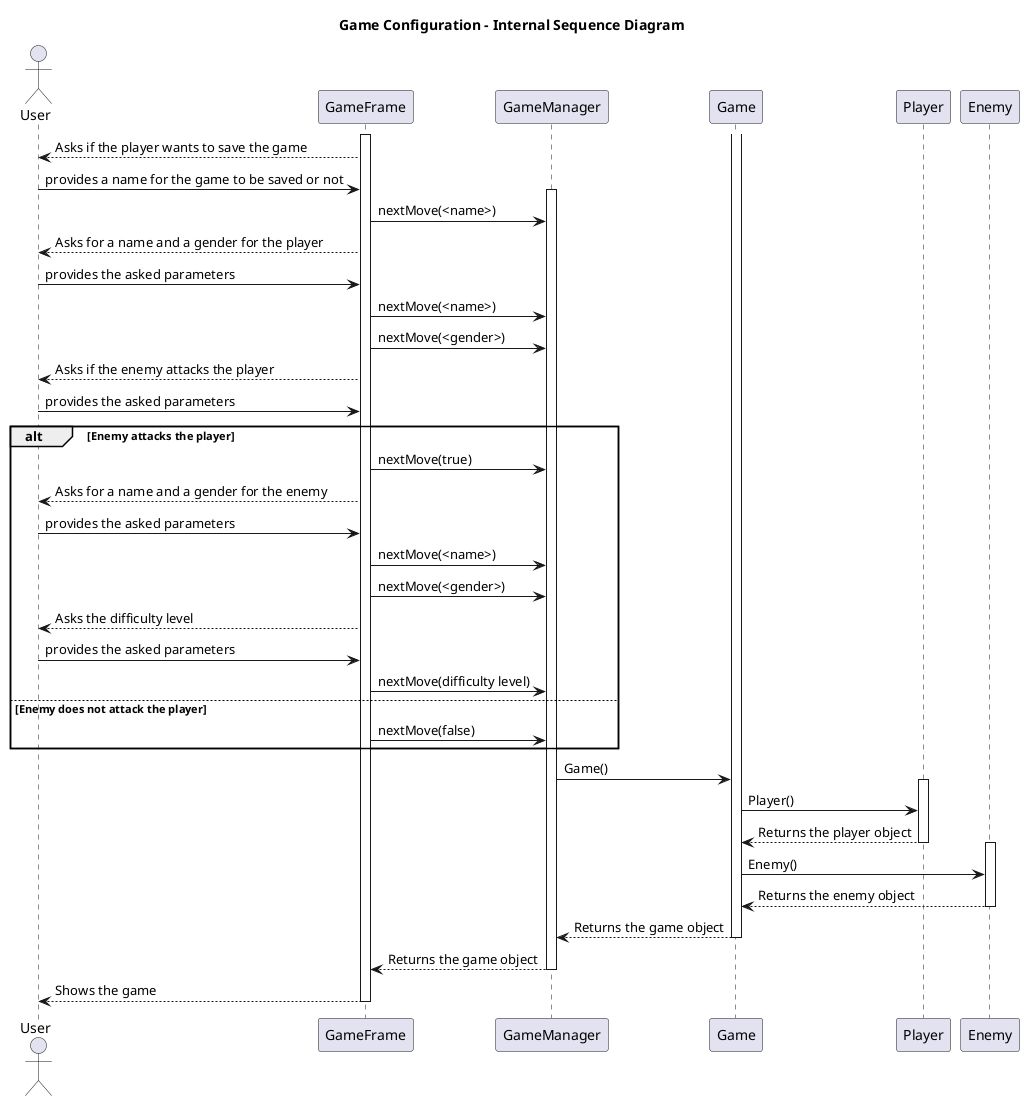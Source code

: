 @startuml GameConfigurationInternalSequenceDiagram

title Game Configuration - Internal Sequence Diagram

actor User
participant GameFrame
participant GameManager
participant Game
participant Player
participant Enemy

activate GameFrame
GameFrame --> User : Asks if the player wants to save the game
User -> GameFrame : provides a name for the game to be saved or not
activate GameManager
GameFrame -> GameManager : nextMove(<name>)
GameFrame --> User: Asks for a name and a gender for the player
User -> GameFrame : provides the asked parameters
GameFrame -> GameManager : nextMove(<name>)
GameFrame -> GameManager : nextMove(<gender>)

GameFrame --> User : Asks if the enemy attacks the player
User -> GameFrame : provides the asked parameters

alt Enemy attacks the player
    GameFrame -> GameManager : nextMove(true)
    GameFrame --> User : Asks for a name and a gender for the enemy
    User -> GameFrame : provides the asked parameters
    GameFrame -> GameManager : nextMove(<name>)
    GameFrame -> GameManager : nextMove(<gender>)
    GameFrame --> User : Asks the difficulty level
    User -> GameFrame : provides the asked parameters
    GameFrame -> GameManager : nextMove(difficulty level)
else Enemy does not attack the player
    GameFrame -> GameManager : nextMove(false)
end

activate Game
GameManager -> Game: Game()

activate Player
Game -> Player: Player()
Player --> Game : Returns the player object
deactivate Player

activate Enemy
Game -> Enemy: Enemy()
Enemy --> Game : Returns the enemy object
deactivate Enemy

Game --> GameManager : Returns the game object
deactivate Game

GameManager --> GameFrame : Returns the game object
deactivate GameManager

GameFrame --> User : Shows the game
deactivate GameFrame

@enduml